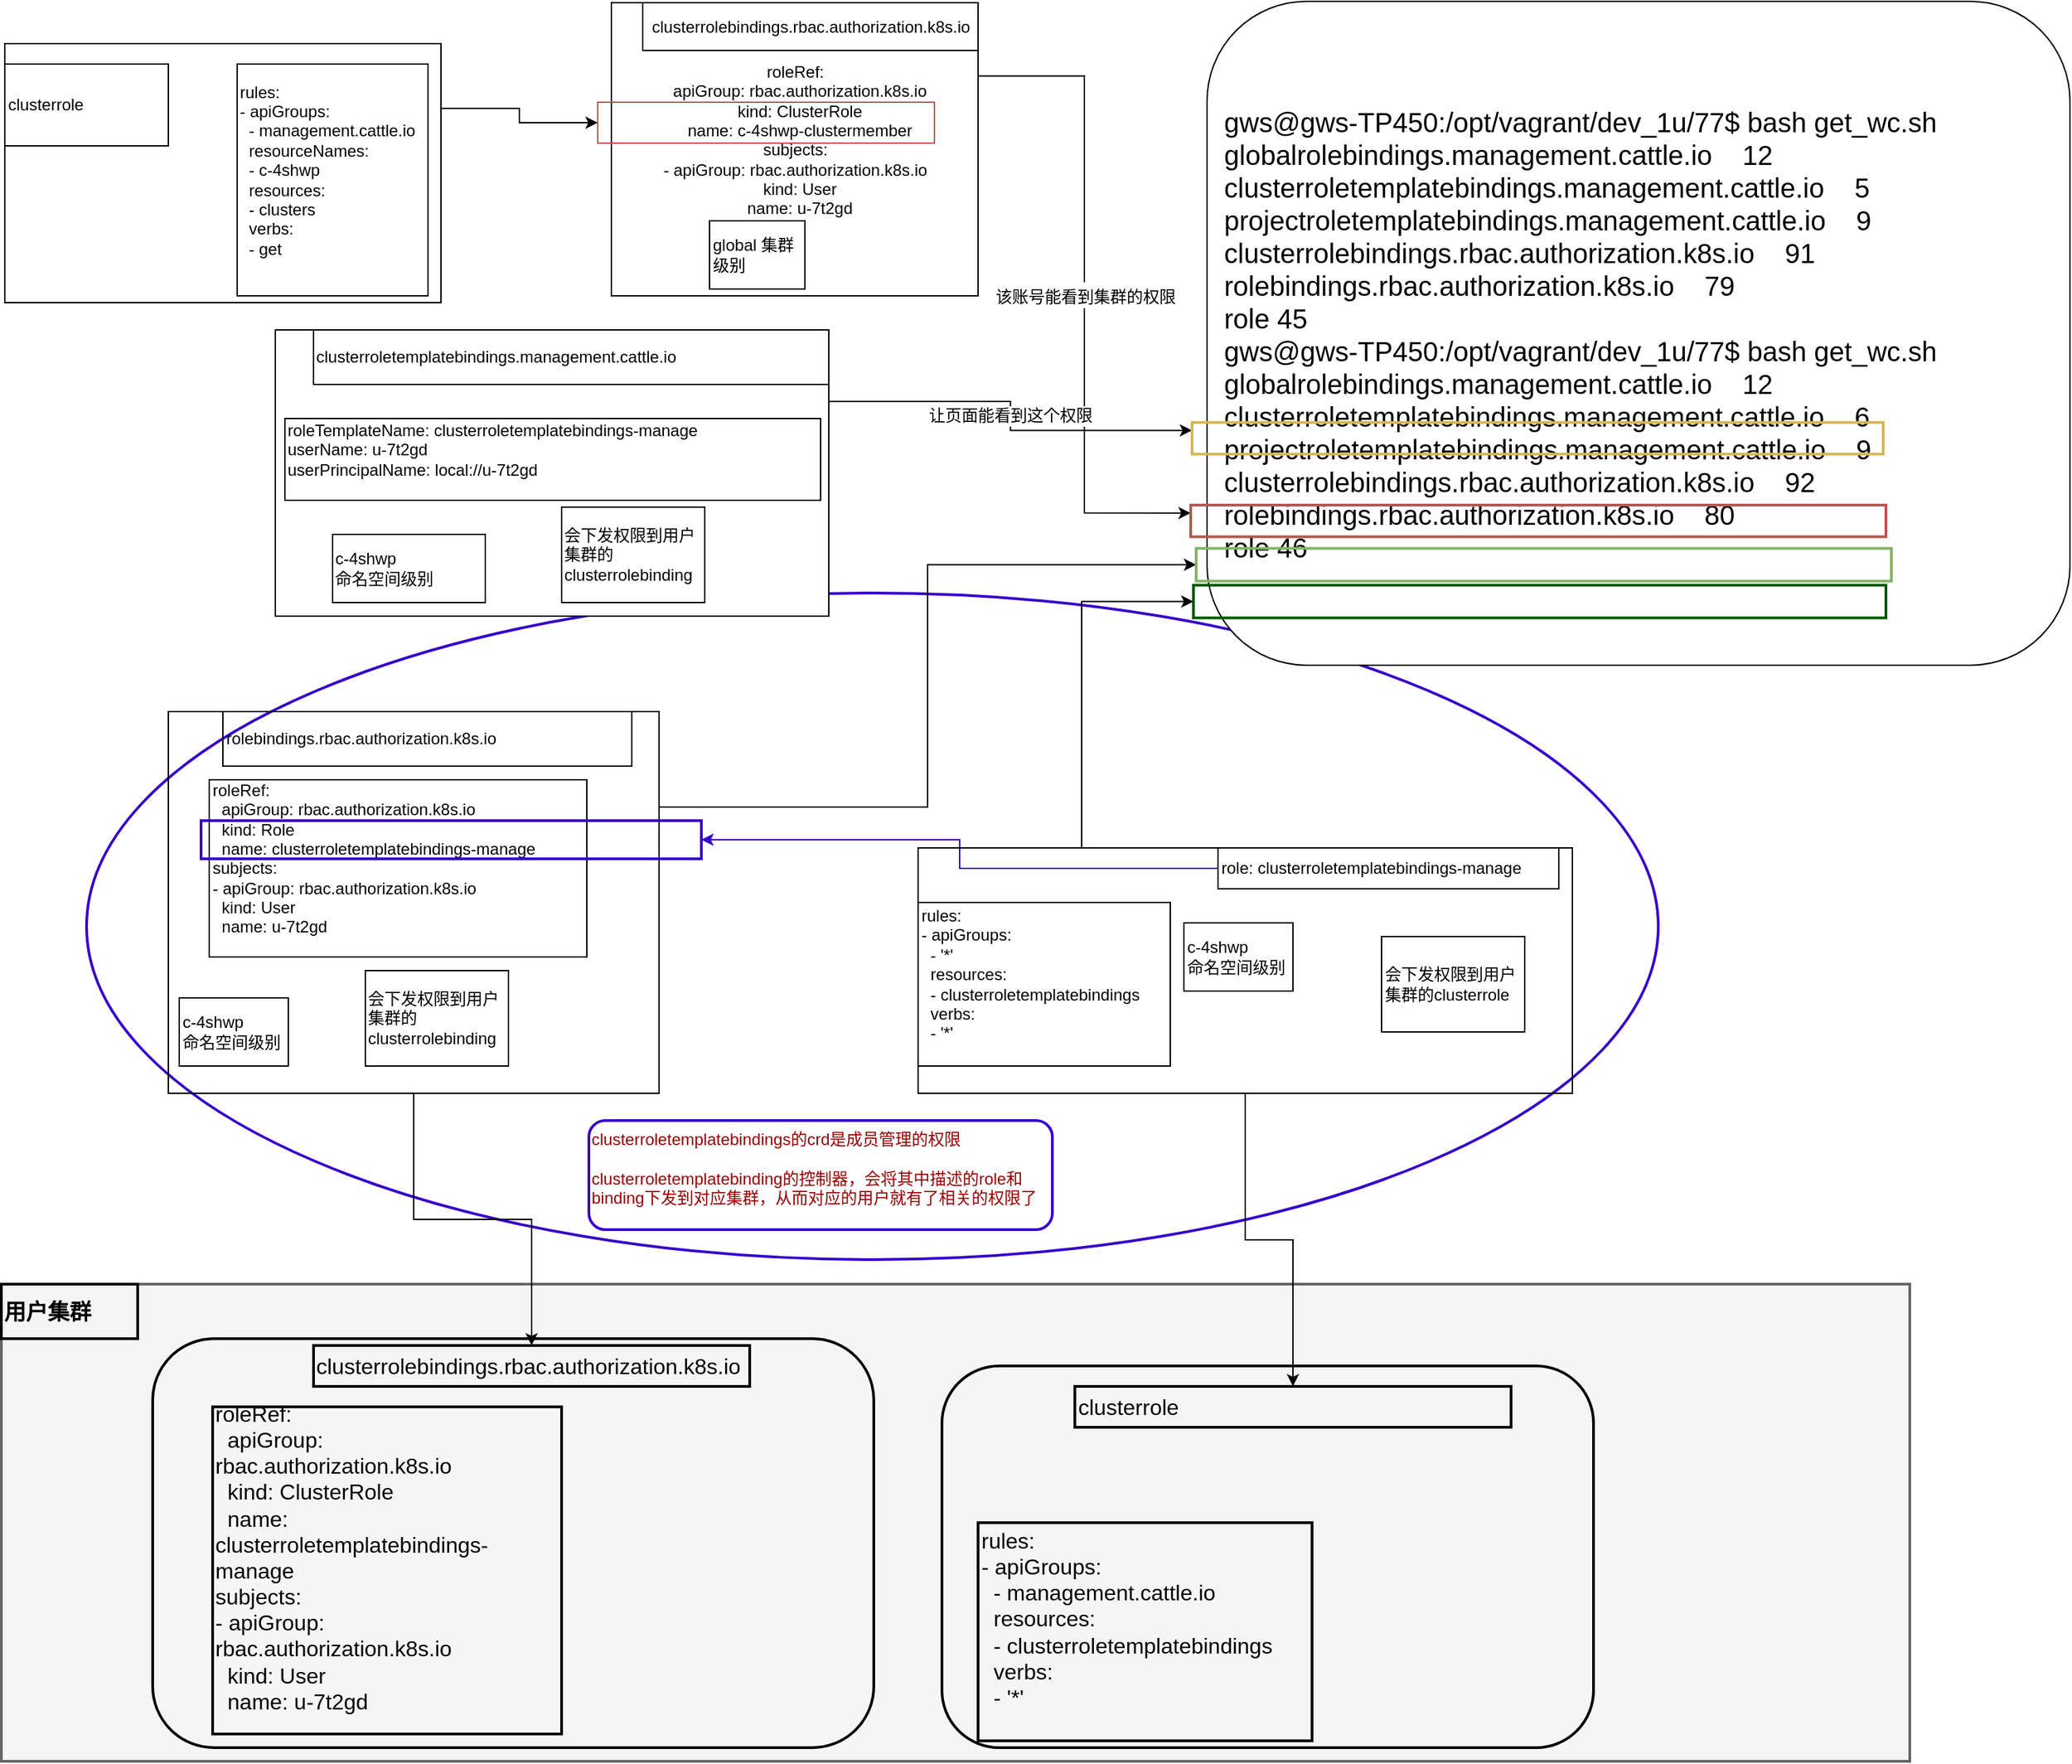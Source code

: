 <mxfile version="11.3.2" type="github" pages="1"><diagram id="U5KWqYauzMpK2pURoGhf" name="Page-1"><mxGraphModel dx="3994" dy="868" grid="1" gridSize="10" guides="1" tooltips="1" connect="1" arrows="1" fold="1" page="1" pageScale="1" pageWidth="1169" pageHeight="827" math="0" shadow="0"><root><mxCell id="0"/><mxCell id="1" parent="0"/><mxCell id="_-TYVtcSNWMO3JWVyoxh-71" value="" style="ellipse;whiteSpace=wrap;html=1;strokeWidth=2;fillColor=none;fontSize=12;align=left;strokeColor=#3700CC;fontColor=#ffffff;" vertex="1" parent="1"><mxGeometry x="-2227.5" y="453" width="1153" height="489" as="geometry"/></mxCell><mxCell id="_-TYVtcSNWMO3JWVyoxh-10" value="&lt;font style=&quot;font-size: 12px&quot;&gt;该账号能看到集群的权限&lt;/font&gt;" style="edgeStyle=orthogonalEdgeStyle;rounded=0;orthogonalLoop=1;jettySize=auto;html=1;exitX=1;exitY=0.25;exitDx=0;exitDy=0;fontSize=16;entryX=0;entryY=0.25;entryDx=0;entryDy=0;" edge="1" parent="1" source="_-TYVtcSNWMO3JWVyoxh-1" target="_-TYVtcSNWMO3JWVyoxh-25"><mxGeometry relative="1" as="geometry"><mxPoint x="-1432.5" y="240" as="targetPoint"/></mxGeometry></mxCell><mxCell id="_-TYVtcSNWMO3JWVyoxh-22" value="&lt;font style=&quot;font-size: 12px&quot;&gt;让页面能看到这个权限&lt;/font&gt;" style="edgeStyle=orthogonalEdgeStyle;rounded=0;orthogonalLoop=1;jettySize=auto;html=1;exitX=1;exitY=0.25;exitDx=0;exitDy=0;entryX=0;entryY=0.25;entryDx=0;entryDy=0;fontSize=12;" edge="1" parent="1" source="_-TYVtcSNWMO3JWVyoxh-15" target="_-TYVtcSNWMO3JWVyoxh-21"><mxGeometry relative="1" as="geometry"><mxPoint x="-1422.5" y="193" as="targetPoint"/></mxGeometry></mxCell><mxCell id="_-TYVtcSNWMO3JWVyoxh-29" value="" style="group" vertex="1" connectable="0" parent="1"><mxGeometry x="-2089" y="260" width="497" height="210" as="geometry"/></mxCell><mxCell id="_-TYVtcSNWMO3JWVyoxh-28" value="" style="group" vertex="1" connectable="0" parent="_-TYVtcSNWMO3JWVyoxh-29"><mxGeometry width="497.0" height="210" as="geometry"/></mxCell><mxCell id="_-TYVtcSNWMO3JWVyoxh-53" value="" style="group" vertex="1" connectable="0" parent="_-TYVtcSNWMO3JWVyoxh-28"><mxGeometry width="406" height="210" as="geometry"/></mxCell><mxCell id="_-TYVtcSNWMO3JWVyoxh-15" value="" style="rounded=0;whiteSpace=wrap;html=1;fontSize=12;align=left;" vertex="1" parent="_-TYVtcSNWMO3JWVyoxh-53"><mxGeometry width="406" height="210" as="geometry"/></mxCell><mxCell id="_-TYVtcSNWMO3JWVyoxh-14" value="clusterroletemplatebindings.management.cattle.io" style="rounded=0;whiteSpace=wrap;html=1;fontSize=12;align=left;" vertex="1" parent="_-TYVtcSNWMO3JWVyoxh-53"><mxGeometry x="28" width="378" height="40" as="geometry"/></mxCell><mxCell id="_-TYVtcSNWMO3JWVyoxh-17" value="c-4shwp&lt;br&gt;命名空间级别" style="rounded=0;whiteSpace=wrap;html=1;fontSize=12;align=left;" vertex="1" parent="_-TYVtcSNWMO3JWVyoxh-53"><mxGeometry x="42" y="150" width="112" height="50" as="geometry"/></mxCell><mxCell id="_-TYVtcSNWMO3JWVyoxh-18" value="会下发权限到用户集群的clusterrolebinding" style="rounded=0;whiteSpace=wrap;html=1;fontSize=12;align=left;" vertex="1" parent="_-TYVtcSNWMO3JWVyoxh-53"><mxGeometry x="210" y="130" width="105" height="70" as="geometry"/></mxCell><mxCell id="_-TYVtcSNWMO3JWVyoxh-42" value="&lt;div&gt;roleTemplateName: clusterroletemplatebindings-manage&lt;/div&gt;&lt;div&gt;userName: u-7t2gd&lt;/div&gt;&lt;div&gt;userPrincipalName: local://u-7t2gd&lt;/div&gt;&lt;div&gt;&lt;br&gt;&lt;/div&gt;" style="rounded=0;whiteSpace=wrap;html=1;strokeWidth=1;fillColor=none;fontSize=12;align=left;" vertex="1" parent="_-TYVtcSNWMO3JWVyoxh-53"><mxGeometry x="7" y="65" width="393" height="60" as="geometry"/></mxCell><mxCell id="_-TYVtcSNWMO3JWVyoxh-32" style="edgeStyle=orthogonalEdgeStyle;rounded=0;orthogonalLoop=1;jettySize=auto;html=1;exitX=1;exitY=0.25;exitDx=0;exitDy=0;entryX=0;entryY=0.5;entryDx=0;entryDy=0;fontSize=12;" edge="1" parent="1" source="_-TYVtcSNWMO3JWVyoxh-31" target="_-TYVtcSNWMO3JWVyoxh-30"><mxGeometry relative="1" as="geometry"/></mxCell><mxCell id="_-TYVtcSNWMO3JWVyoxh-50" style="edgeStyle=orthogonalEdgeStyle;rounded=0;orthogonalLoop=1;jettySize=auto;html=1;exitX=1;exitY=0.25;exitDx=0;exitDy=0;entryX=0;entryY=0.5;entryDx=0;entryDy=0;fontSize=12;" edge="1" parent="1" source="_-TYVtcSNWMO3JWVyoxh-45" target="_-TYVtcSNWMO3JWVyoxh-49"><mxGeometry relative="1" as="geometry"/></mxCell><mxCell id="_-TYVtcSNWMO3JWVyoxh-51" value="" style="group" vertex="1" connectable="0" parent="1"><mxGeometry x="-1842.5" y="20" width="269" height="215" as="geometry"/></mxCell><mxCell id="_-TYVtcSNWMO3JWVyoxh-6" value="" style="group" vertex="1" connectable="0" parent="_-TYVtcSNWMO3JWVyoxh-51"><mxGeometry width="269" height="215" as="geometry"/></mxCell><mxCell id="_-TYVtcSNWMO3JWVyoxh-1" value="&lt;div&gt;roleRef:&lt;/div&gt;&lt;div&gt;&amp;nbsp; apiGroup: rbac.authorization.k8s.io&lt;/div&gt;&lt;div&gt;&amp;nbsp; kind: ClusterRole&lt;/div&gt;&lt;div&gt;&amp;nbsp; name: c-4shwp-clustermember&lt;/div&gt;&lt;div&gt;subjects:&lt;/div&gt;&lt;div&gt;- apiGroup: rbac.authorization.k8s.io&lt;/div&gt;&lt;div&gt;&amp;nbsp; kind: User&lt;/div&gt;&lt;div&gt;&amp;nbsp; name: u-7t2gd&lt;/div&gt;&lt;div&gt;&lt;br&gt;&lt;/div&gt;" style="rounded=0;whiteSpace=wrap;html=1;container=0;" vertex="1" parent="_-TYVtcSNWMO3JWVyoxh-6"><mxGeometry width="269" height="215" as="geometry"><mxRectangle x="-964" y="193" width="50" height="44" as="alternateBounds"/></mxGeometry></mxCell><mxCell id="_-TYVtcSNWMO3JWVyoxh-2" value="&lt;span style=&quot;white-space: normal&quot;&gt;clusterrolebindings.rbac.authorization.k8s.io&lt;/span&gt;" style="rounded=0;whiteSpace=wrap;html=1;container=0;" vertex="1" parent="_-TYVtcSNWMO3JWVyoxh-6"><mxGeometry x="23" width="246" height="35" as="geometry"><mxRectangle width="260" height="18" as="alternateBounds"/></mxGeometry></mxCell><mxCell id="_-TYVtcSNWMO3JWVyoxh-16" value="global 集群级别" style="rounded=0;whiteSpace=wrap;html=1;fontSize=12;align=left;" vertex="1" parent="_-TYVtcSNWMO3JWVyoxh-6"><mxGeometry x="72" y="160" width="70" height="50" as="geometry"/></mxCell><mxCell id="_-TYVtcSNWMO3JWVyoxh-49" value="" style="rounded=0;whiteSpace=wrap;html=1;strokeWidth=1;fillColor=none;fontSize=12;align=left;strokeColor=#b85450;" vertex="1" parent="_-TYVtcSNWMO3JWVyoxh-6"><mxGeometry x="-10" y="73" width="247" height="30" as="geometry"/></mxCell><mxCell id="_-TYVtcSNWMO3JWVyoxh-52" value="" style="group" vertex="1" connectable="0" parent="1"><mxGeometry x="-2287.5" y="50" width="320" height="190" as="geometry"/></mxCell><mxCell id="_-TYVtcSNWMO3JWVyoxh-45" value="" style="rounded=0;whiteSpace=wrap;html=1;strokeWidth=1;fillColor=none;fontSize=12;align=left;" vertex="1" parent="_-TYVtcSNWMO3JWVyoxh-52"><mxGeometry width="320" height="190" as="geometry"/></mxCell><mxCell id="_-TYVtcSNWMO3JWVyoxh-46" value="&lt;div&gt;rules:&lt;/div&gt;&lt;div&gt;- apiGroups:&lt;/div&gt;&lt;div&gt;&amp;nbsp; - management.cattle.io&lt;/div&gt;&lt;div&gt;&amp;nbsp; resourceNames:&lt;/div&gt;&lt;div&gt;&amp;nbsp; - c-4shwp&lt;/div&gt;&lt;div&gt;&amp;nbsp; resources:&lt;/div&gt;&lt;div&gt;&amp;nbsp; - clusters&lt;/div&gt;&lt;div&gt;&amp;nbsp; verbs:&lt;/div&gt;&lt;div&gt;&amp;nbsp; - get&lt;/div&gt;&lt;div&gt;&lt;br&gt;&lt;/div&gt;" style="rounded=0;whiteSpace=wrap;html=1;strokeWidth=1;fillColor=none;fontSize=12;align=left;" vertex="1" parent="_-TYVtcSNWMO3JWVyoxh-52"><mxGeometry x="170.5" y="15" width="140" height="170" as="geometry"/></mxCell><mxCell id="_-TYVtcSNWMO3JWVyoxh-48" value="clusterrole" style="rounded=0;whiteSpace=wrap;html=1;strokeWidth=1;fillColor=none;fontSize=12;align=left;" vertex="1" parent="_-TYVtcSNWMO3JWVyoxh-52"><mxGeometry y="15" width="120" height="60" as="geometry"/></mxCell><mxCell id="_-TYVtcSNWMO3JWVyoxh-55" value="" style="group" vertex="1" connectable="0" parent="1"><mxGeometry x="-1417.5" y="19" width="645" height="487" as="geometry"/></mxCell><mxCell id="_-TYVtcSNWMO3JWVyoxh-23" value="&lt;span style=&quot;font-size: 20px&quot;&gt;gws@gws-TP450:/opt/vagrant/dev_1u/77$ bash get_wc.sh&amp;nbsp;&lt;/span&gt;&lt;br style=&quot;font-size: 20px&quot;&gt;&lt;span style=&quot;font-size: 20px&quot;&gt;globalrolebindings.management.cattle.io&amp;nbsp; &amp;nbsp; 12&lt;/span&gt;&lt;br style=&quot;font-size: 20px&quot;&gt;&lt;span style=&quot;font-size: 20px&quot;&gt;clusterroletemplatebindings.management.cattle.io&amp;nbsp; &amp;nbsp; 5&lt;/span&gt;&lt;br style=&quot;font-size: 20px&quot;&gt;&lt;span style=&quot;font-size: 20px&quot;&gt;projectroletemplatebindings.management.cattle.io&amp;nbsp; &amp;nbsp; 9&lt;/span&gt;&lt;br style=&quot;font-size: 20px&quot;&gt;&lt;span style=&quot;font-size: 20px&quot;&gt;clusterrolebindings.rbac.authorization.k8s.io&amp;nbsp; &amp;nbsp; 91&lt;/span&gt;&lt;br style=&quot;font-size: 20px&quot;&gt;&lt;span style=&quot;font-size: 20px&quot;&gt;rolebindings.rbac.authorization.k8s.io&amp;nbsp; &amp;nbsp; 79&lt;br&gt;&lt;/span&gt;&lt;font style=&quot;font-size: 20px&quot;&gt;role 45&lt;/font&gt;&lt;br style=&quot;font-size: 20px&quot;&gt;&lt;span style=&quot;font-size: 20px&quot;&gt;gws@gws-TP450:/opt/vagrant/dev_1u/77$ bash get_wc.sh&amp;nbsp;&lt;/span&gt;&lt;br style=&quot;font-size: 20px&quot;&gt;&lt;span style=&quot;font-size: 20px&quot;&gt;globalrolebindings.management.cattle.io&amp;nbsp; &amp;nbsp; 12&lt;/span&gt;&lt;br style=&quot;font-size: 20px&quot;&gt;&lt;span style=&quot;font-size: 20px&quot;&gt;clusterroletemplatebindings.management.cattle.io&amp;nbsp; &amp;nbsp; 6&lt;/span&gt;&lt;br style=&quot;font-size: 20px&quot;&gt;&lt;span style=&quot;font-size: 20px&quot;&gt;projectroletemplatebindings.management.cattle.io&amp;nbsp; &amp;nbsp; 9&lt;/span&gt;&lt;br style=&quot;font-size: 20px&quot;&gt;&lt;span style=&quot;font-size: 20px&quot;&gt;clusterrolebindings.rbac.authorization.k8s.io&amp;nbsp; &amp;nbsp; 92&lt;/span&gt;&lt;br style=&quot;font-size: 20px&quot;&gt;&lt;span style=&quot;font-size: 20px&quot;&gt;rolebindings.rbac.authorization.k8s.io&amp;nbsp; &amp;nbsp; 80&lt;br&gt;role 46&lt;br&gt;&lt;/span&gt;" style="rounded=1;whiteSpace=wrap;html=1;fillColor=#FFFFFF;fontSize=12;align=left;spacingLeft=10;" vertex="1" parent="_-TYVtcSNWMO3JWVyoxh-55"><mxGeometry x="12" width="633" height="487.0" as="geometry"/></mxCell><mxCell id="_-TYVtcSNWMO3JWVyoxh-21" value="" style="rounded=0;whiteSpace=wrap;html=1;fontSize=12;align=left;fillColor=none;strokeColor=#d6b656;strokeWidth=2;" vertex="1" parent="_-TYVtcSNWMO3JWVyoxh-55"><mxGeometry x="1" y="308.909" width="507" height="23.205" as="geometry"/></mxCell><mxCell id="_-TYVtcSNWMO3JWVyoxh-25" value="" style="rounded=0;whiteSpace=wrap;html=1;fillColor=none;fontSize=12;align=left;strokeColor=#b85450;strokeWidth=2;" vertex="1" parent="_-TYVtcSNWMO3JWVyoxh-55"><mxGeometry y="369.532" width="510" height="23.205" as="geometry"/></mxCell><mxCell id="_-TYVtcSNWMO3JWVyoxh-30" value="" style="rounded=0;whiteSpace=wrap;html=1;fillColor=none;fontSize=12;align=left;strokeColor=#82b366;strokeWidth=2;" vertex="1" parent="_-TYVtcSNWMO3JWVyoxh-55"><mxGeometry x="4" y="401.27" width="510" height="23.991" as="geometry"/></mxCell><mxCell id="_-TYVtcSNWMO3JWVyoxh-59" value="" style="rounded=0;whiteSpace=wrap;html=1;fillColor=none;fontSize=12;align=left;strokeColor=#005700;strokeWidth=2;fontColor=#ffffff;" vertex="1" parent="1"><mxGeometry x="-1415.5" y="447.27" width="508" height="23.991" as="geometry"/></mxCell><mxCell id="_-TYVtcSNWMO3JWVyoxh-63" style="edgeStyle=orthogonalEdgeStyle;rounded=0;orthogonalLoop=1;jettySize=auto;html=1;exitX=0.25;exitY=0;exitDx=0;exitDy=0;entryX=0;entryY=0.5;entryDx=0;entryDy=0;fontSize=12;" edge="1" parent="1" source="_-TYVtcSNWMO3JWVyoxh-60" target="_-TYVtcSNWMO3JWVyoxh-59"><mxGeometry relative="1" as="geometry"/></mxCell><mxCell id="_-TYVtcSNWMO3JWVyoxh-68" style="edgeStyle=orthogonalEdgeStyle;rounded=0;orthogonalLoop=1;jettySize=auto;html=1;exitX=0;exitY=0.5;exitDx=0;exitDy=0;entryX=1;entryY=0.5;entryDx=0;entryDy=0;fontSize=12;fillColor=#6a00ff;strokeColor=#3700CC;" edge="1" parent="1" source="_-TYVtcSNWMO3JWVyoxh-61" target="_-TYVtcSNWMO3JWVyoxh-67"><mxGeometry relative="1" as="geometry"/></mxCell><mxCell id="_-TYVtcSNWMO3JWVyoxh-69" value="" style="group" vertex="1" connectable="0" parent="1"><mxGeometry x="-1617.5" y="640" width="480" height="180" as="geometry"/></mxCell><mxCell id="_-TYVtcSNWMO3JWVyoxh-60" value="" style="rounded=0;whiteSpace=wrap;html=1;strokeWidth=1;fillColor=none;fontSize=12;align=left;" vertex="1" parent="_-TYVtcSNWMO3JWVyoxh-69"><mxGeometry width="480" height="180" as="geometry"/></mxCell><mxCell id="_-TYVtcSNWMO3JWVyoxh-61" value="role:&amp;nbsp;clusterroletemplatebindings-manage" style="rounded=0;whiteSpace=wrap;html=1;strokeWidth=1;fillColor=none;fontSize=12;align=left;" vertex="1" parent="_-TYVtcSNWMO3JWVyoxh-69"><mxGeometry x="220" width="250" height="30" as="geometry"/></mxCell><mxCell id="_-TYVtcSNWMO3JWVyoxh-62" value="&lt;div&gt;rules:&lt;/div&gt;&lt;div&gt;- apiGroups:&lt;/div&gt;&lt;div&gt;&amp;nbsp; - '*'&lt;/div&gt;&lt;div&gt;&amp;nbsp; resources:&lt;/div&gt;&lt;div&gt;&amp;nbsp; - clusterroletemplatebindings&lt;/div&gt;&lt;div&gt;&amp;nbsp; verbs:&lt;/div&gt;&lt;div&gt;&amp;nbsp; - '*'&lt;/div&gt;&lt;div&gt;&lt;br&gt;&lt;/div&gt;" style="rounded=0;whiteSpace=wrap;html=1;strokeWidth=1;fillColor=none;fontSize=12;align=left;" vertex="1" parent="_-TYVtcSNWMO3JWVyoxh-69"><mxGeometry y="40" width="185" height="120" as="geometry"/></mxCell><mxCell id="_-TYVtcSNWMO3JWVyoxh-64" value="c-4shwp&lt;br&gt;命名空间级别" style="rounded=0;whiteSpace=wrap;html=1;fontSize=12;align=left;" vertex="1" parent="_-TYVtcSNWMO3JWVyoxh-69"><mxGeometry x="195" y="55" width="80" height="50" as="geometry"/></mxCell><mxCell id="_-TYVtcSNWMO3JWVyoxh-65" value="会下发权限到用户集群的clusterrole" style="rounded=0;whiteSpace=wrap;html=1;fontSize=12;align=left;" vertex="1" parent="_-TYVtcSNWMO3JWVyoxh-69"><mxGeometry x="340" y="65" width="105" height="70" as="geometry"/></mxCell><mxCell id="_-TYVtcSNWMO3JWVyoxh-70" value="" style="group" vertex="1" connectable="0" parent="1"><mxGeometry x="-2167.5" y="540" width="391" height="280" as="geometry"/></mxCell><mxCell id="_-TYVtcSNWMO3JWVyoxh-54" value="" style="group" vertex="1" connectable="0" parent="_-TYVtcSNWMO3JWVyoxh-70"><mxGeometry width="391" height="280" as="geometry"/></mxCell><mxCell id="_-TYVtcSNWMO3JWVyoxh-31" value="" style="rounded=0;whiteSpace=wrap;html=1;strokeWidth=1;fillColor=none;fontSize=12;align=left;" vertex="1" parent="_-TYVtcSNWMO3JWVyoxh-54"><mxGeometry width="360" height="280" as="geometry"/></mxCell><mxCell id="_-TYVtcSNWMO3JWVyoxh-33" value="rolebindings.rbac.authorization.k8s.io" style="rounded=0;whiteSpace=wrap;html=1;strokeWidth=1;fillColor=none;fontSize=12;align=left;" vertex="1" parent="_-TYVtcSNWMO3JWVyoxh-54"><mxGeometry x="40" width="300" height="40" as="geometry"/></mxCell><mxCell id="_-TYVtcSNWMO3JWVyoxh-40" value="c-4shwp&lt;br&gt;命名空间级别" style="rounded=0;whiteSpace=wrap;html=1;fontSize=12;align=left;" vertex="1" parent="_-TYVtcSNWMO3JWVyoxh-54"><mxGeometry x="8" y="210" width="80" height="50" as="geometry"/></mxCell><mxCell id="_-TYVtcSNWMO3JWVyoxh-43" value="&lt;div&gt;roleRef:&lt;/div&gt;&lt;div&gt;&amp;nbsp; apiGroup: rbac.authorization.k8s.io&lt;/div&gt;&lt;div&gt;&amp;nbsp; kind: Role&lt;/div&gt;&lt;div&gt;&amp;nbsp; name: clusterroletemplatebindings-manage&lt;/div&gt;&lt;div&gt;subjects:&lt;/div&gt;&lt;div&gt;- apiGroup: rbac.authorization.k8s.io&lt;/div&gt;&lt;div&gt;&amp;nbsp; kind: User&lt;/div&gt;&lt;div&gt;&amp;nbsp; name: u-7t2gd&lt;/div&gt;&lt;div&gt;&lt;br&gt;&lt;/div&gt;" style="rounded=0;whiteSpace=wrap;html=1;strokeWidth=1;fillColor=none;fontSize=12;align=left;" vertex="1" parent="_-TYVtcSNWMO3JWVyoxh-54"><mxGeometry x="30" y="50" width="277" height="130" as="geometry"/></mxCell><mxCell id="_-TYVtcSNWMO3JWVyoxh-44" value="会下发权限到用户集群的clusterrolebinding" style="rounded=0;whiteSpace=wrap;html=1;fontSize=12;align=left;" vertex="1" parent="_-TYVtcSNWMO3JWVyoxh-54"><mxGeometry x="144.5" y="190" width="105" height="70" as="geometry"/></mxCell><mxCell id="_-TYVtcSNWMO3JWVyoxh-67" value="" style="rounded=0;whiteSpace=wrap;html=1;strokeWidth=2;fillColor=none;fontSize=12;align=left;strokeColor=#3700CC;fontColor=#ffffff;" vertex="1" parent="_-TYVtcSNWMO3JWVyoxh-54"><mxGeometry x="24" y="80" width="367" height="28" as="geometry"/></mxCell><mxCell id="_-TYVtcSNWMO3JWVyoxh-73" value="clusterroletemplatebindings的crd是成员管理的权限&lt;br&gt;&lt;br&gt;clusterroletemplatebinding的控制器，会将其中描述的role和binding下发到对应集群，从而对应的用户就有了相关的权限了" style="rounded=1;whiteSpace=wrap;html=1;strokeWidth=2;fillColor=none;fontSize=12;align=left;verticalAlign=top;strokeColor=#3700CC;fontColor=#990000;" vertex="1" parent="1"><mxGeometry x="-1859" y="840" width="340" height="80" as="geometry"/></mxCell><mxCell id="_-TYVtcSNWMO3JWVyoxh-75" value="" style="rounded=0;whiteSpace=wrap;html=1;strokeWidth=2;fillColor=#f5f5f5;fontSize=12;fontColor=#333333;align=left;strokeColor=#666666;" vertex="1" parent="1"><mxGeometry x="-2290" y="960" width="1400" height="350" as="geometry"/></mxCell><mxCell id="_-TYVtcSNWMO3JWVyoxh-76" value="&lt;font color=&quot;#000000&quot; style=&quot;font-size: 16px;&quot;&gt;&lt;b style=&quot;font-size: 16px;&quot;&gt;用户集群&lt;/b&gt;&lt;/font&gt;" style="rounded=0;whiteSpace=wrap;html=1;strokeWidth=2;fillColor=none;fontSize=16;fontColor=#990000;align=left;" vertex="1" parent="1"><mxGeometry x="-2290" y="960" width="100" height="40" as="geometry"/></mxCell><mxCell id="_-TYVtcSNWMO3JWVyoxh-78" value="" style="rounded=1;whiteSpace=wrap;html=1;strokeWidth=2;fillColor=none;fontSize=16;fontColor=#990000;align=left;" vertex="1" parent="1"><mxGeometry x="-2179" y="1000" width="529" height="300" as="geometry"/></mxCell><mxCell id="_-TYVtcSNWMO3JWVyoxh-79" value="&lt;font color=&quot;#000000&quot;&gt;clusterrolebindings.rbac.authorization.k8s.io&lt;/font&gt;" style="rounded=0;whiteSpace=wrap;html=1;strokeWidth=2;fillColor=none;fontSize=16;fontColor=#990000;align=left;" vertex="1" parent="1"><mxGeometry x="-2061" y="1005" width="320" height="30" as="geometry"/></mxCell><mxCell id="_-TYVtcSNWMO3JWVyoxh-81" value="" style="rounded=1;whiteSpace=wrap;html=1;strokeWidth=2;fillColor=none;fontSize=16;fontColor=#990000;align=left;" vertex="1" parent="1"><mxGeometry x="-1600" y="1020" width="478" height="280" as="geometry"/></mxCell><mxCell id="_-TYVtcSNWMO3JWVyoxh-82" value="&lt;font color=&quot;#000000&quot;&gt;clusterrole&lt;/font&gt;" style="rounded=0;whiteSpace=wrap;html=1;strokeWidth=2;fillColor=none;fontSize=16;fontColor=#990000;align=left;" vertex="1" parent="1"><mxGeometry x="-1502.5" y="1035" width="320" height="30" as="geometry"/></mxCell><mxCell id="_-TYVtcSNWMO3JWVyoxh-85" style="edgeStyle=orthogonalEdgeStyle;rounded=0;orthogonalLoop=1;jettySize=auto;html=1;exitX=0.5;exitY=1;exitDx=0;exitDy=0;fontSize=16;fontColor=#990000;" edge="1" parent="1" source="_-TYVtcSNWMO3JWVyoxh-31" target="_-TYVtcSNWMO3JWVyoxh-79"><mxGeometry relative="1" as="geometry"/></mxCell><mxCell id="_-TYVtcSNWMO3JWVyoxh-86" style="edgeStyle=orthogonalEdgeStyle;rounded=0;orthogonalLoop=1;jettySize=auto;html=1;exitX=0.5;exitY=1;exitDx=0;exitDy=0;fontSize=16;fontColor=#990000;" edge="1" parent="1" source="_-TYVtcSNWMO3JWVyoxh-60" target="_-TYVtcSNWMO3JWVyoxh-82"><mxGeometry relative="1" as="geometry"/></mxCell><mxCell id="_-TYVtcSNWMO3JWVyoxh-87" value="&lt;div&gt;&lt;font color=&quot;#000000&quot;&gt;rules:&lt;/font&gt;&lt;/div&gt;&lt;div&gt;&lt;font color=&quot;#000000&quot;&gt;- apiGroups:&lt;/font&gt;&lt;/div&gt;&lt;div&gt;&lt;font color=&quot;#000000&quot;&gt;&amp;nbsp; - management.cattle.io&lt;/font&gt;&lt;/div&gt;&lt;div&gt;&lt;font color=&quot;#000000&quot;&gt;&amp;nbsp; resources:&lt;/font&gt;&lt;/div&gt;&lt;div&gt;&lt;font color=&quot;#000000&quot;&gt;&amp;nbsp; - clusterroletemplatebindings&lt;/font&gt;&lt;/div&gt;&lt;div&gt;&lt;font color=&quot;#000000&quot;&gt;&amp;nbsp; verbs:&lt;/font&gt;&lt;/div&gt;&lt;div&gt;&lt;font color=&quot;#000000&quot;&gt;&amp;nbsp; - '*'&lt;/font&gt;&lt;/div&gt;&lt;div&gt;&lt;br&gt;&lt;/div&gt;" style="rounded=0;whiteSpace=wrap;html=1;strokeWidth=2;fillColor=none;fontSize=16;fontColor=#990000;align=left;" vertex="1" parent="1"><mxGeometry x="-1573.5" y="1135" width="245" height="160" as="geometry"/></mxCell><mxCell id="_-TYVtcSNWMO3JWVyoxh-88" value="&lt;div&gt;&lt;div&gt;&lt;font color=&quot;#000000&quot;&gt;roleRef:&lt;/font&gt;&lt;/div&gt;&lt;div&gt;&lt;font color=&quot;#000000&quot;&gt;&amp;nbsp; apiGroup: rbac.authorization.k8s.io&lt;/font&gt;&lt;/div&gt;&lt;div&gt;&lt;font color=&quot;#000000&quot;&gt;&amp;nbsp; kind: ClusterRole&lt;/font&gt;&lt;/div&gt;&lt;div&gt;&lt;font color=&quot;#000000&quot;&gt;&amp;nbsp; name: clusterroletemplatebindings-manage&lt;/font&gt;&lt;/div&gt;&lt;div&gt;&lt;font color=&quot;#000000&quot;&gt;subjects:&lt;/font&gt;&lt;/div&gt;&lt;div&gt;&lt;font color=&quot;#000000&quot;&gt;- apiGroup: rbac.authorization.k8s.io&lt;/font&gt;&lt;/div&gt;&lt;div&gt;&lt;font color=&quot;#000000&quot;&gt;&amp;nbsp; kind: User&lt;/font&gt;&lt;/div&gt;&lt;div&gt;&lt;font color=&quot;#000000&quot;&gt;&amp;nbsp; name: u-7t2gd&lt;/font&gt;&lt;/div&gt;&lt;/div&gt;&lt;div&gt;&lt;br&gt;&lt;/div&gt;" style="rounded=0;whiteSpace=wrap;html=1;strokeWidth=2;fillColor=none;fontSize=16;fontColor=#990000;align=left;" vertex="1" parent="1"><mxGeometry x="-2135" y="1050" width="256" height="240" as="geometry"/></mxCell></root></mxGraphModel></diagram></mxfile>